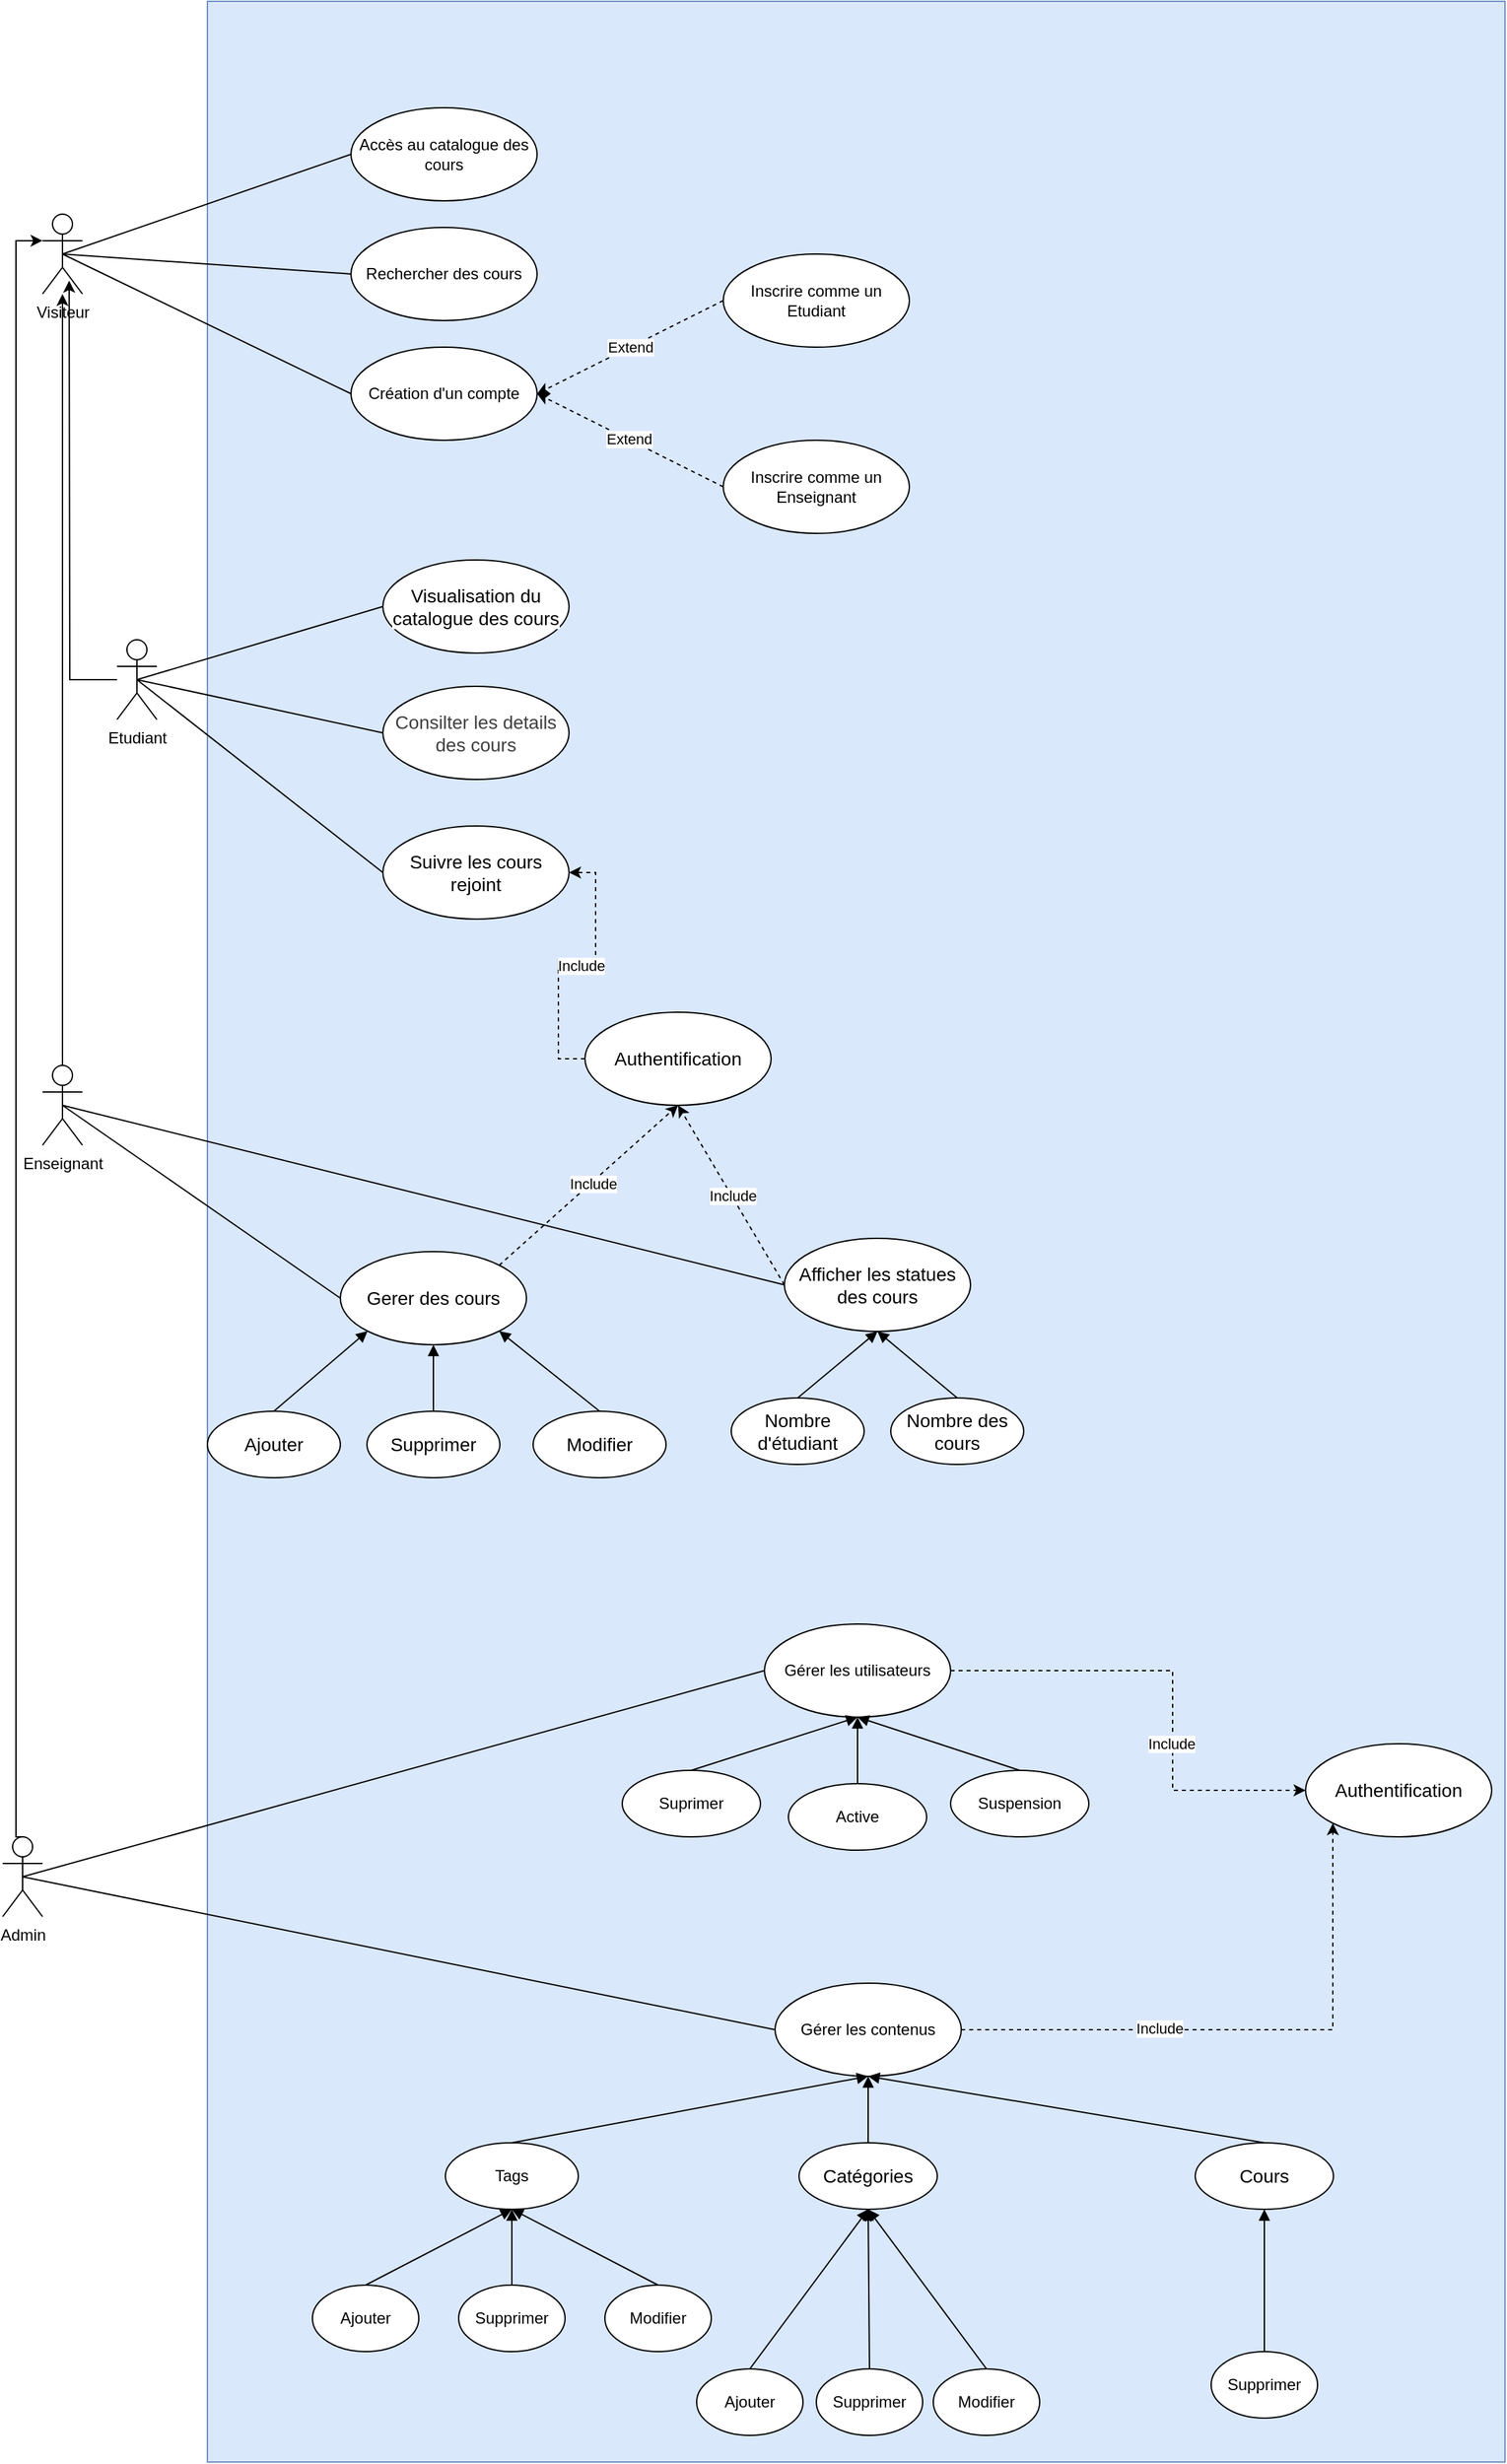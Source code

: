 <mxfile version="26.0.4">
  <diagram name="Page-1" id="1mpggR0L6P8oNlM0kOON">
    <mxGraphModel dx="4980" dy="2915" grid="1" gridSize="10" guides="1" tooltips="1" connect="1" arrows="1" fold="1" page="1" pageScale="1" pageWidth="827" pageHeight="1169" math="0" shadow="0">
      <root>
        <mxCell id="0" />
        <mxCell id="1" parent="0" />
        <mxCell id="PFju4BP5pIrMXIDn9N4t-61" value="" style="rounded=0;whiteSpace=wrap;html=1;fillColor=#dae8fc;strokeColor=#6c8ebf;" vertex="1" parent="1">
          <mxGeometry x="164" width="976" height="1850" as="geometry" />
        </mxCell>
        <mxCell id="PFju4BP5pIrMXIDn9N4t-8" style="rounded=0;orthogonalLoop=1;jettySize=auto;html=1;exitX=0.5;exitY=0.5;exitDx=0;exitDy=0;exitPerimeter=0;entryX=0;entryY=0.5;entryDx=0;entryDy=0;endArrow=none;endFill=0;" edge="1" parent="1" source="PFju4BP5pIrMXIDn9N4t-1" target="PFju4BP5pIrMXIDn9N4t-4">
          <mxGeometry relative="1" as="geometry" />
        </mxCell>
        <mxCell id="PFju4BP5pIrMXIDn9N4t-9" style="rounded=0;orthogonalLoop=1;jettySize=auto;html=1;exitX=0.5;exitY=0.5;exitDx=0;exitDy=0;exitPerimeter=0;entryX=0;entryY=0.5;entryDx=0;entryDy=0;endArrow=none;endFill=0;" edge="1" parent="1" source="PFju4BP5pIrMXIDn9N4t-1" target="PFju4BP5pIrMXIDn9N4t-6">
          <mxGeometry relative="1" as="geometry" />
        </mxCell>
        <mxCell id="PFju4BP5pIrMXIDn9N4t-10" style="rounded=0;orthogonalLoop=1;jettySize=auto;html=1;exitX=0.5;exitY=0.5;exitDx=0;exitDy=0;exitPerimeter=0;entryX=0;entryY=0.5;entryDx=0;entryDy=0;endArrow=none;endFill=0;" edge="1" parent="1" source="PFju4BP5pIrMXIDn9N4t-1" target="PFju4BP5pIrMXIDn9N4t-7">
          <mxGeometry relative="1" as="geometry" />
        </mxCell>
        <mxCell id="PFju4BP5pIrMXIDn9N4t-1" value="Visiteur" style="shape=umlActor;verticalLabelPosition=bottom;verticalAlign=top;html=1;outlineConnect=0;" vertex="1" parent="1">
          <mxGeometry x="40" y="160" width="30" height="60" as="geometry" />
        </mxCell>
        <mxCell id="PFju4BP5pIrMXIDn9N4t-26" style="rounded=0;orthogonalLoop=1;jettySize=auto;html=1;exitX=0.5;exitY=0.5;exitDx=0;exitDy=0;exitPerimeter=0;entryX=0;entryY=0.5;entryDx=0;entryDy=0;endArrow=none;endFill=0;" edge="1" parent="1" source="PFju4BP5pIrMXIDn9N4t-2" target="PFju4BP5pIrMXIDn9N4t-22">
          <mxGeometry relative="1" as="geometry" />
        </mxCell>
        <mxCell id="PFju4BP5pIrMXIDn9N4t-27" style="rounded=0;orthogonalLoop=1;jettySize=auto;html=1;exitX=0.5;exitY=0.5;exitDx=0;exitDy=0;exitPerimeter=0;entryX=0;entryY=0.5;entryDx=0;entryDy=0;endArrow=none;endFill=0;" edge="1" parent="1" source="PFju4BP5pIrMXIDn9N4t-2" target="PFju4BP5pIrMXIDn9N4t-23">
          <mxGeometry relative="1" as="geometry" />
        </mxCell>
        <mxCell id="PFju4BP5pIrMXIDn9N4t-28" style="rounded=0;orthogonalLoop=1;jettySize=auto;html=1;exitX=0.5;exitY=0.5;exitDx=0;exitDy=0;exitPerimeter=0;entryX=0;entryY=0.5;entryDx=0;entryDy=0;endArrow=none;endFill=0;" edge="1" parent="1" source="PFju4BP5pIrMXIDn9N4t-2" target="PFju4BP5pIrMXIDn9N4t-25">
          <mxGeometry relative="1" as="geometry" />
        </mxCell>
        <mxCell id="PFju4BP5pIrMXIDn9N4t-53" style="edgeStyle=orthogonalEdgeStyle;rounded=0;orthogonalLoop=1;jettySize=auto;html=1;" edge="1" parent="1" source="PFju4BP5pIrMXIDn9N4t-2">
          <mxGeometry relative="1" as="geometry">
            <mxPoint x="60" y="210" as="targetPoint" />
          </mxGeometry>
        </mxCell>
        <mxCell id="PFju4BP5pIrMXIDn9N4t-2" value="Etudiant" style="shape=umlActor;verticalLabelPosition=bottom;verticalAlign=top;html=1;outlineConnect=0;" vertex="1" parent="1">
          <mxGeometry x="96" y="480" width="30" height="60" as="geometry" />
        </mxCell>
        <mxCell id="PFju4BP5pIrMXIDn9N4t-38" style="rounded=0;orthogonalLoop=1;jettySize=auto;html=1;exitX=0.5;exitY=0.5;exitDx=0;exitDy=0;exitPerimeter=0;entryX=0;entryY=0.5;entryDx=0;entryDy=0;endArrow=none;endFill=0;" edge="1" parent="1" source="PFju4BP5pIrMXIDn9N4t-3" target="PFju4BP5pIrMXIDn9N4t-31">
          <mxGeometry relative="1" as="geometry" />
        </mxCell>
        <mxCell id="PFju4BP5pIrMXIDn9N4t-51" style="rounded=0;orthogonalLoop=1;jettySize=auto;html=1;exitX=0.5;exitY=0.5;exitDx=0;exitDy=0;exitPerimeter=0;entryX=0;entryY=0.5;entryDx=0;entryDy=0;endArrow=none;endFill=0;" edge="1" parent="1" source="PFju4BP5pIrMXIDn9N4t-3" target="PFju4BP5pIrMXIDn9N4t-40">
          <mxGeometry relative="1" as="geometry" />
        </mxCell>
        <mxCell id="PFju4BP5pIrMXIDn9N4t-52" style="edgeStyle=orthogonalEdgeStyle;rounded=0;orthogonalLoop=1;jettySize=auto;html=1;exitX=0.5;exitY=0;exitDx=0;exitDy=0;exitPerimeter=0;" edge="1" parent="1" source="PFju4BP5pIrMXIDn9N4t-3" target="PFju4BP5pIrMXIDn9N4t-1">
          <mxGeometry relative="1" as="geometry" />
        </mxCell>
        <mxCell id="PFju4BP5pIrMXIDn9N4t-3" value="Enseignant" style="shape=umlActor;verticalLabelPosition=bottom;verticalAlign=top;html=1;outlineConnect=0;" vertex="1" parent="1">
          <mxGeometry x="40" y="800" width="30" height="60" as="geometry" />
        </mxCell>
        <mxCell id="PFju4BP5pIrMXIDn9N4t-4" value="Accès au catalogue des cours" style="ellipse;whiteSpace=wrap;html=1;" vertex="1" parent="1">
          <mxGeometry x="272" y="80" width="140" height="70" as="geometry" />
        </mxCell>
        <mxCell id="PFju4BP5pIrMXIDn9N4t-6" value="Rechercher des cours" style="ellipse;whiteSpace=wrap;html=1;" vertex="1" parent="1">
          <mxGeometry x="272" y="170" width="140" height="70" as="geometry" />
        </mxCell>
        <mxCell id="PFju4BP5pIrMXIDn9N4t-7" value="Création d&#39;un compte" style="ellipse;whiteSpace=wrap;html=1;" vertex="1" parent="1">
          <mxGeometry x="272" y="260" width="140" height="70" as="geometry" />
        </mxCell>
        <mxCell id="PFju4BP5pIrMXIDn9N4t-17" style="rounded=0;orthogonalLoop=1;jettySize=auto;html=1;exitX=0;exitY=0.5;exitDx=0;exitDy=0;entryX=1;entryY=0.5;entryDx=0;entryDy=0;dashed=1;" edge="1" parent="1" source="PFju4BP5pIrMXIDn9N4t-11" target="PFju4BP5pIrMXIDn9N4t-7">
          <mxGeometry relative="1" as="geometry" />
        </mxCell>
        <mxCell id="PFju4BP5pIrMXIDn9N4t-19" value="Extend" style="edgeLabel;html=1;align=center;verticalAlign=middle;resizable=0;points=[];" vertex="1" connectable="0" parent="PFju4BP5pIrMXIDn9N4t-17">
          <mxGeometry x="0.003" relative="1" as="geometry">
            <mxPoint as="offset" />
          </mxGeometry>
        </mxCell>
        <mxCell id="PFju4BP5pIrMXIDn9N4t-11" value="Inscrire comme un Etudiant" style="ellipse;whiteSpace=wrap;html=1;" vertex="1" parent="1">
          <mxGeometry x="552" y="190" width="140" height="70" as="geometry" />
        </mxCell>
        <mxCell id="PFju4BP5pIrMXIDn9N4t-18" style="rounded=0;orthogonalLoop=1;jettySize=auto;html=1;exitX=0;exitY=0.5;exitDx=0;exitDy=0;entryX=1;entryY=0.5;entryDx=0;entryDy=0;dashed=1;" edge="1" parent="1" source="PFju4BP5pIrMXIDn9N4t-12" target="PFju4BP5pIrMXIDn9N4t-7">
          <mxGeometry relative="1" as="geometry" />
        </mxCell>
        <mxCell id="PFju4BP5pIrMXIDn9N4t-20" value="Extend" style="edgeLabel;html=1;align=center;verticalAlign=middle;resizable=0;points=[];" vertex="1" connectable="0" parent="PFju4BP5pIrMXIDn9N4t-18">
          <mxGeometry x="0.021" relative="1" as="geometry">
            <mxPoint as="offset" />
          </mxGeometry>
        </mxCell>
        <mxCell id="PFju4BP5pIrMXIDn9N4t-12" value="Inscrire comme un Enseignant" style="ellipse;whiteSpace=wrap;html=1;" vertex="1" parent="1">
          <mxGeometry x="552" y="330" width="140" height="70" as="geometry" />
        </mxCell>
        <mxCell id="PFju4BP5pIrMXIDn9N4t-22" value="&lt;span style=&quot;background-color: rgb(255, 255, 255); color: var(--text-color,#000000); font-family: &amp;quot;Nunito Sans&amp;quot;, sans-serif; font-size: 14px; text-align: start;&quot;&gt;Visualisation du catalogue des cours&lt;/span&gt;&lt;span style=&quot;color: rgba(0, 0, 0, 0); font-family: monospace; font-size: 0px; text-align: start; text-wrap-mode: nowrap;&quot;&gt;3CmxGraphModel%3E%3Croot%3E%3CmxCell%20id%3D%220%22%2F%3E%3CmxCell%20id%3D%221%22%20parent%3D%220%22%2F%3E%3CmxCell%20id%3D%222%22%20value%3D%22Acc%C3%A8s%20au%20catalogue%20des%20cours%22%20style%3D%22ellipse%3BwhiteSpace%3Dwrap%3Bhtml%3D1%3B%22%20vertex%3D%221%22%20parent%3D%221%22%3E%3CmxGeometry%20x%3D%22240%22%20y%3D%2280%22%20width%3D%22140%22%20height%3D%2270%22%20as%3D%22geometry%22%2F%3E%3C%2FmxCell%3E%3C%2Froot%3E%3C%2FmxGraphModel%3E&lt;/span&gt;" style="ellipse;whiteSpace=wrap;html=1;" vertex="1" parent="1">
          <mxGeometry x="296" y="420" width="140" height="70" as="geometry" />
        </mxCell>
        <mxCell id="PFju4BP5pIrMXIDn9N4t-23" value="&lt;div style=&quot;&quot;&gt;&lt;font color=&quot;#3f3f3f&quot; face=&quot;Nunito Sans, sans-serif&quot;&gt;&lt;span style=&quot;font-size: 14px; background-color: rgb(255, 255, 255);&quot;&gt;Consilter les details des cours&lt;/span&gt;&lt;/font&gt;&lt;/div&gt;" style="ellipse;whiteSpace=wrap;html=1;align=center;" vertex="1" parent="1">
          <mxGeometry x="296" y="515" width="140" height="70" as="geometry" />
        </mxCell>
        <mxCell id="PFju4BP5pIrMXIDn9N4t-29" style="edgeStyle=orthogonalEdgeStyle;rounded=0;orthogonalLoop=1;jettySize=auto;html=1;exitX=0;exitY=0.5;exitDx=0;exitDy=0;entryX=1;entryY=0.5;entryDx=0;entryDy=0;dashed=1;" edge="1" parent="1" source="PFju4BP5pIrMXIDn9N4t-24" target="PFju4BP5pIrMXIDn9N4t-25">
          <mxGeometry relative="1" as="geometry" />
        </mxCell>
        <mxCell id="PFju4BP5pIrMXIDn9N4t-30" value="Include" style="edgeLabel;html=1;align=center;verticalAlign=middle;resizable=0;points=[];" vertex="1" connectable="0" parent="PFju4BP5pIrMXIDn9N4t-29">
          <mxGeometry x="0.031" relative="1" as="geometry">
            <mxPoint as="offset" />
          </mxGeometry>
        </mxCell>
        <mxCell id="PFju4BP5pIrMXIDn9N4t-24" value="&lt;div style=&quot;&quot;&gt;&lt;span style=&quot;font-family: &amp;quot;Nunito Sans&amp;quot;, sans-serif; font-size: 14px; text-align: left; background-color: rgb(255, 255, 255);&quot;&gt;Authentification&lt;/span&gt;&lt;/div&gt;" style="ellipse;whiteSpace=wrap;html=1;align=center;" vertex="1" parent="1">
          <mxGeometry x="448" y="760" width="140" height="70" as="geometry" />
        </mxCell>
        <mxCell id="PFju4BP5pIrMXIDn9N4t-25" value="&lt;div style=&quot;&quot;&gt;&lt;span style=&quot;font-family: &amp;quot;Nunito Sans&amp;quot;, sans-serif; font-size: 14px; text-align: left; background-color: rgb(255, 255, 255);&quot;&gt;Suivre les cours rejoint&lt;/span&gt;&lt;/div&gt;" style="ellipse;whiteSpace=wrap;html=1;align=center;" vertex="1" parent="1">
          <mxGeometry x="296" y="620" width="140" height="70" as="geometry" />
        </mxCell>
        <mxCell id="PFju4BP5pIrMXIDn9N4t-47" value="" style="group" vertex="1" connectable="0" parent="1">
          <mxGeometry x="164" y="940" width="345" height="170" as="geometry" />
        </mxCell>
        <mxCell id="PFju4BP5pIrMXIDn9N4t-31" value="&lt;div style=&quot;&quot;&gt;&lt;span style=&quot;font-family: &amp;quot;Nunito Sans&amp;quot;, sans-serif; font-size: 14px; text-align: left; background-color: rgb(255, 255, 255);&quot;&gt;Gerer des cours&lt;/span&gt;&lt;/div&gt;" style="ellipse;whiteSpace=wrap;html=1;align=center;" vertex="1" parent="PFju4BP5pIrMXIDn9N4t-47">
          <mxGeometry x="100" width="140" height="70" as="geometry" />
        </mxCell>
        <mxCell id="PFju4BP5pIrMXIDn9N4t-32" value="&lt;div style=&quot;&quot;&gt;&lt;span style=&quot;font-family: &amp;quot;Nunito Sans&amp;quot;, sans-serif; font-size: 14px; text-align: left; background-color: rgb(255, 255, 255);&quot;&gt;Ajouter&lt;/span&gt;&lt;/div&gt;" style="ellipse;whiteSpace=wrap;html=1;align=center;" vertex="1" parent="PFju4BP5pIrMXIDn9N4t-47">
          <mxGeometry y="120" width="100" height="50" as="geometry" />
        </mxCell>
        <mxCell id="PFju4BP5pIrMXIDn9N4t-33" value="&lt;div style=&quot;&quot;&gt;&lt;span style=&quot;font-family: &amp;quot;Nunito Sans&amp;quot;, sans-serif; font-size: 14px; text-align: left; background-color: rgb(255, 255, 255);&quot;&gt;Supprimer&lt;/span&gt;&lt;/div&gt;" style="ellipse;whiteSpace=wrap;html=1;align=center;" vertex="1" parent="PFju4BP5pIrMXIDn9N4t-47">
          <mxGeometry x="120" y="120" width="100" height="50" as="geometry" />
        </mxCell>
        <mxCell id="PFju4BP5pIrMXIDn9N4t-34" value="&lt;div style=&quot;&quot;&gt;&lt;span style=&quot;font-family: &amp;quot;Nunito Sans&amp;quot;, sans-serif; font-size: 14px; text-align: left; background-color: rgb(255, 255, 255);&quot;&gt;Modifier&lt;/span&gt;&lt;/div&gt;" style="ellipse;whiteSpace=wrap;html=1;align=center;" vertex="1" parent="PFju4BP5pIrMXIDn9N4t-47">
          <mxGeometry x="245" y="120" width="100" height="50" as="geometry" />
        </mxCell>
        <mxCell id="PFju4BP5pIrMXIDn9N4t-35" style="rounded=0;orthogonalLoop=1;jettySize=auto;html=1;exitX=0.5;exitY=0;exitDx=0;exitDy=0;entryX=0;entryY=1;entryDx=0;entryDy=0;endArrow=block;endFill=1;" edge="1" parent="PFju4BP5pIrMXIDn9N4t-47" source="PFju4BP5pIrMXIDn9N4t-32" target="PFju4BP5pIrMXIDn9N4t-31">
          <mxGeometry relative="1" as="geometry" />
        </mxCell>
        <mxCell id="PFju4BP5pIrMXIDn9N4t-36" style="rounded=0;orthogonalLoop=1;jettySize=auto;html=1;exitX=0.5;exitY=0;exitDx=0;exitDy=0;entryX=0.5;entryY=1;entryDx=0;entryDy=0;endArrow=block;endFill=1;" edge="1" parent="PFju4BP5pIrMXIDn9N4t-47" source="PFju4BP5pIrMXIDn9N4t-33" target="PFju4BP5pIrMXIDn9N4t-31">
          <mxGeometry relative="1" as="geometry" />
        </mxCell>
        <mxCell id="PFju4BP5pIrMXIDn9N4t-37" style="rounded=0;orthogonalLoop=1;jettySize=auto;html=1;exitX=0.5;exitY=0;exitDx=0;exitDy=0;entryX=1;entryY=1;entryDx=0;entryDy=0;endArrow=block;endFill=1;" edge="1" parent="PFju4BP5pIrMXIDn9N4t-47" source="PFju4BP5pIrMXIDn9N4t-34" target="PFju4BP5pIrMXIDn9N4t-31">
          <mxGeometry relative="1" as="geometry" />
        </mxCell>
        <mxCell id="PFju4BP5pIrMXIDn9N4t-50" value="" style="group" vertex="1" connectable="0" parent="1">
          <mxGeometry x="558" y="930" width="220" height="170" as="geometry" />
        </mxCell>
        <mxCell id="PFju4BP5pIrMXIDn9N4t-55" style="rounded=0;orthogonalLoop=1;jettySize=auto;html=1;exitX=0;exitY=0.5;exitDx=0;exitDy=0;dashed=1;" edge="1" parent="PFju4BP5pIrMXIDn9N4t-50" source="PFju4BP5pIrMXIDn9N4t-40">
          <mxGeometry relative="1" as="geometry">
            <mxPoint x="-40" y="-100" as="targetPoint" />
          </mxGeometry>
        </mxCell>
        <mxCell id="PFju4BP5pIrMXIDn9N4t-56" value="Include" style="edgeLabel;html=1;align=center;verticalAlign=middle;resizable=0;points=[];" vertex="1" connectable="0" parent="PFju4BP5pIrMXIDn9N4t-55">
          <mxGeometry x="-0.007" y="-1" relative="1" as="geometry">
            <mxPoint as="offset" />
          </mxGeometry>
        </mxCell>
        <mxCell id="PFju4BP5pIrMXIDn9N4t-40" value="&lt;div style=&quot;&quot;&gt;&lt;span style=&quot;font-family: &amp;quot;Nunito Sans&amp;quot;, sans-serif; font-size: 14px; text-align: left; background-color: rgb(255, 255, 255);&quot;&gt;Afficher les statues des cours&lt;/span&gt;&lt;/div&gt;" style="ellipse;whiteSpace=wrap;html=1;align=center;" vertex="1" parent="PFju4BP5pIrMXIDn9N4t-50">
          <mxGeometry x="40" width="140" height="70" as="geometry" />
        </mxCell>
        <mxCell id="PFju4BP5pIrMXIDn9N4t-42" value="&lt;div style=&quot;&quot;&gt;&lt;span style=&quot;font-family: &amp;quot;Nunito Sans&amp;quot;, sans-serif; font-size: 14px; text-align: left; background-color: rgb(255, 255, 255);&quot;&gt;Nombre d&#39;étudiant&lt;/span&gt;&lt;/div&gt;" style="ellipse;whiteSpace=wrap;html=1;align=center;" vertex="1" parent="PFju4BP5pIrMXIDn9N4t-50">
          <mxGeometry y="120" width="100" height="50" as="geometry" />
        </mxCell>
        <mxCell id="PFju4BP5pIrMXIDn9N4t-44" value="&lt;div style=&quot;&quot;&gt;&lt;span style=&quot;font-family: &amp;quot;Nunito Sans&amp;quot;, sans-serif; font-size: 14px; text-align: left; background-color: rgb(255, 255, 255);&quot;&gt;Nombre des cours&lt;/span&gt;&lt;/div&gt;" style="ellipse;whiteSpace=wrap;html=1;align=center;" vertex="1" parent="PFju4BP5pIrMXIDn9N4t-50">
          <mxGeometry x="120" y="120" width="100" height="50" as="geometry" />
        </mxCell>
        <mxCell id="PFju4BP5pIrMXIDn9N4t-41" style="rounded=0;orthogonalLoop=1;jettySize=auto;html=1;exitX=0.5;exitY=0;exitDx=0;exitDy=0;entryX=0.5;entryY=1;entryDx=0;entryDy=0;endArrow=block;endFill=1;" edge="1" parent="PFju4BP5pIrMXIDn9N4t-50" source="PFju4BP5pIrMXIDn9N4t-42" target="PFju4BP5pIrMXIDn9N4t-40">
          <mxGeometry relative="1" as="geometry" />
        </mxCell>
        <mxCell id="PFju4BP5pIrMXIDn9N4t-43" style="rounded=0;orthogonalLoop=1;jettySize=auto;html=1;exitX=0.5;exitY=0;exitDx=0;exitDy=0;entryX=0.5;entryY=1;entryDx=0;entryDy=0;endArrow=block;endFill=1;" edge="1" parent="PFju4BP5pIrMXIDn9N4t-50" source="PFju4BP5pIrMXIDn9N4t-44" target="PFju4BP5pIrMXIDn9N4t-40">
          <mxGeometry relative="1" as="geometry" />
        </mxCell>
        <mxCell id="PFju4BP5pIrMXIDn9N4t-54" style="rounded=0;orthogonalLoop=1;jettySize=auto;html=1;exitX=1;exitY=0;exitDx=0;exitDy=0;entryX=0.5;entryY=1;entryDx=0;entryDy=0;dashed=1;" edge="1" parent="1" source="PFju4BP5pIrMXIDn9N4t-31" target="PFju4BP5pIrMXIDn9N4t-24">
          <mxGeometry relative="1" as="geometry" />
        </mxCell>
        <mxCell id="PFju4BP5pIrMXIDn9N4t-57" value="Include" style="edgeLabel;html=1;align=center;verticalAlign=middle;resizable=0;points=[];" vertex="1" connectable="0" parent="PFju4BP5pIrMXIDn9N4t-54">
          <mxGeometry x="0.031" y="-1" relative="1" as="geometry">
            <mxPoint as="offset" />
          </mxGeometry>
        </mxCell>
        <mxCell id="PFju4BP5pIrMXIDn9N4t-95" style="rounded=0;orthogonalLoop=1;jettySize=auto;html=1;exitX=0.5;exitY=0.5;exitDx=0;exitDy=0;exitPerimeter=0;entryX=0;entryY=0.5;entryDx=0;entryDy=0;endArrow=none;endFill=0;" edge="1" parent="1" source="PFju4BP5pIrMXIDn9N4t-63" target="PFju4BP5pIrMXIDn9N4t-73">
          <mxGeometry relative="1" as="geometry" />
        </mxCell>
        <mxCell id="PFju4BP5pIrMXIDn9N4t-96" style="rounded=0;orthogonalLoop=1;jettySize=auto;html=1;exitX=0.5;exitY=0.5;exitDx=0;exitDy=0;exitPerimeter=0;entryX=0;entryY=0.5;entryDx=0;entryDy=0;endArrow=none;endFill=0;" edge="1" parent="1" source="PFju4BP5pIrMXIDn9N4t-63" target="PFju4BP5pIrMXIDn9N4t-64">
          <mxGeometry relative="1" as="geometry" />
        </mxCell>
        <mxCell id="PFju4BP5pIrMXIDn9N4t-63" value="Admin" style="shape=umlActor;verticalLabelPosition=bottom;verticalAlign=top;html=1;outlineConnect=0;" vertex="1" parent="1">
          <mxGeometry x="10" y="1380" width="30" height="60" as="geometry" />
        </mxCell>
        <mxCell id="PFju4BP5pIrMXIDn9N4t-71" value="" style="group" vertex="1" connectable="0" parent="1">
          <mxGeometry x="499" y="1220" width="328" height="160" as="geometry" />
        </mxCell>
        <mxCell id="PFju4BP5pIrMXIDn9N4t-64" value="Gérer les utilisateurs" style="ellipse;whiteSpace=wrap;html=1;" vertex="1" parent="PFju4BP5pIrMXIDn9N4t-71">
          <mxGeometry x="84" width="140" height="70" as="geometry" />
        </mxCell>
        <mxCell id="PFju4BP5pIrMXIDn9N4t-68" style="rounded=0;orthogonalLoop=1;jettySize=auto;html=1;exitX=0.5;exitY=0;exitDx=0;exitDy=0;entryX=0.5;entryY=1;entryDx=0;entryDy=0;endArrow=block;endFill=1;" edge="1" parent="PFju4BP5pIrMXIDn9N4t-71" source="PFju4BP5pIrMXIDn9N4t-65" target="PFju4BP5pIrMXIDn9N4t-64">
          <mxGeometry relative="1" as="geometry" />
        </mxCell>
        <mxCell id="PFju4BP5pIrMXIDn9N4t-65" value="Suprimer" style="ellipse;whiteSpace=wrap;html=1;" vertex="1" parent="PFju4BP5pIrMXIDn9N4t-71">
          <mxGeometry x="-23" y="110" width="104" height="50" as="geometry" />
        </mxCell>
        <mxCell id="PFju4BP5pIrMXIDn9N4t-69" style="rounded=0;orthogonalLoop=1;jettySize=auto;html=1;exitX=0.5;exitY=0;exitDx=0;exitDy=0;endArrow=block;endFill=1;" edge="1" parent="PFju4BP5pIrMXIDn9N4t-71" source="PFju4BP5pIrMXIDn9N4t-66">
          <mxGeometry relative="1" as="geometry">
            <mxPoint x="154" y="70" as="targetPoint" />
          </mxGeometry>
        </mxCell>
        <mxCell id="PFju4BP5pIrMXIDn9N4t-66" value="Active" style="ellipse;whiteSpace=wrap;html=1;" vertex="1" parent="PFju4BP5pIrMXIDn9N4t-71">
          <mxGeometry x="102" y="120" width="104" height="50" as="geometry" />
        </mxCell>
        <mxCell id="PFju4BP5pIrMXIDn9N4t-70" style="rounded=0;orthogonalLoop=1;jettySize=auto;html=1;exitX=0.5;exitY=0;exitDx=0;exitDy=0;entryX=0.5;entryY=1;entryDx=0;entryDy=0;endArrow=block;endFill=1;" edge="1" parent="PFju4BP5pIrMXIDn9N4t-71" source="PFju4BP5pIrMXIDn9N4t-67" target="PFju4BP5pIrMXIDn9N4t-64">
          <mxGeometry relative="1" as="geometry" />
        </mxCell>
        <mxCell id="PFju4BP5pIrMXIDn9N4t-67" value="&lt;span style=&quot;font-family: &amp;quot;Nunito Sans&amp;quot;, sans-serif; text-align: left; background-color: rgb(255, 255, 255);&quot;&gt;&lt;font&gt;Suspension&lt;/font&gt;&lt;/span&gt;" style="ellipse;whiteSpace=wrap;html=1;" vertex="1" parent="PFju4BP5pIrMXIDn9N4t-71">
          <mxGeometry x="224" y="110" width="104" height="50" as="geometry" />
        </mxCell>
        <mxCell id="PFju4BP5pIrMXIDn9N4t-94" value="" style="group" vertex="1" connectable="0" parent="1">
          <mxGeometry x="243" y="1490" width="768" height="340" as="geometry" />
        </mxCell>
        <mxCell id="PFju4BP5pIrMXIDn9N4t-72" value="" style="group" vertex="1" connectable="0" parent="PFju4BP5pIrMXIDn9N4t-94">
          <mxGeometry x="264" width="328" height="170" as="geometry" />
        </mxCell>
        <mxCell id="PFju4BP5pIrMXIDn9N4t-73" value="Gérer les contenus" style="ellipse;whiteSpace=wrap;html=1;" vertex="1" parent="PFju4BP5pIrMXIDn9N4t-72">
          <mxGeometry x="84" width="140" height="70" as="geometry" />
        </mxCell>
        <mxCell id="PFju4BP5pIrMXIDn9N4t-76" style="rounded=0;orthogonalLoop=1;jettySize=auto;html=1;exitX=0.5;exitY=0;exitDx=0;exitDy=0;endArrow=block;endFill=1;" edge="1" parent="PFju4BP5pIrMXIDn9N4t-72" source="PFju4BP5pIrMXIDn9N4t-77">
          <mxGeometry relative="1" as="geometry">
            <mxPoint x="154" y="70" as="targetPoint" />
          </mxGeometry>
        </mxCell>
        <mxCell id="PFju4BP5pIrMXIDn9N4t-77" value="&lt;span style=&quot;font-family: &amp;quot;Nunito Sans&amp;quot;, sans-serif; font-size: 14px; text-align: left; background-color: rgb(255, 255, 255);&quot;&gt;Catégories&lt;/span&gt;" style="ellipse;whiteSpace=wrap;html=1;" vertex="1" parent="PFju4BP5pIrMXIDn9N4t-72">
          <mxGeometry x="102" y="120" width="104" height="50" as="geometry" />
        </mxCell>
        <mxCell id="PFju4BP5pIrMXIDn9N4t-85" style="rounded=0;orthogonalLoop=1;jettySize=auto;html=1;exitX=0.5;exitY=0;exitDx=0;exitDy=0;entryX=0.5;entryY=1;entryDx=0;entryDy=0;endArrow=block;endFill=1;" edge="1" parent="PFju4BP5pIrMXIDn9N4t-94" source="PFju4BP5pIrMXIDn9N4t-80" target="PFju4BP5pIrMXIDn9N4t-75">
          <mxGeometry relative="1" as="geometry" />
        </mxCell>
        <mxCell id="PFju4BP5pIrMXIDn9N4t-80" value="Ajouter" style="ellipse;whiteSpace=wrap;html=1;" vertex="1" parent="PFju4BP5pIrMXIDn9N4t-94">
          <mxGeometry y="227" width="80" height="50" as="geometry" />
        </mxCell>
        <mxCell id="PFju4BP5pIrMXIDn9N4t-84" style="rounded=0;orthogonalLoop=1;jettySize=auto;html=1;exitX=0.5;exitY=0;exitDx=0;exitDy=0;entryX=0.5;entryY=1;entryDx=0;entryDy=0;endArrow=block;endFill=1;" edge="1" parent="PFju4BP5pIrMXIDn9N4t-94" source="PFju4BP5pIrMXIDn9N4t-81" target="PFju4BP5pIrMXIDn9N4t-75">
          <mxGeometry relative="1" as="geometry" />
        </mxCell>
        <mxCell id="PFju4BP5pIrMXIDn9N4t-81" value="Supprimer" style="ellipse;whiteSpace=wrap;html=1;" vertex="1" parent="PFju4BP5pIrMXIDn9N4t-94">
          <mxGeometry x="110" y="227" width="80" height="50" as="geometry" />
        </mxCell>
        <mxCell id="PFju4BP5pIrMXIDn9N4t-83" style="rounded=0;orthogonalLoop=1;jettySize=auto;html=1;exitX=0.5;exitY=0;exitDx=0;exitDy=0;entryX=0.5;entryY=1;entryDx=0;entryDy=0;endArrow=block;endFill=1;" edge="1" parent="PFju4BP5pIrMXIDn9N4t-94" source="PFju4BP5pIrMXIDn9N4t-82" target="PFju4BP5pIrMXIDn9N4t-75">
          <mxGeometry relative="1" as="geometry" />
        </mxCell>
        <mxCell id="PFju4BP5pIrMXIDn9N4t-82" value="Modifier" style="ellipse;whiteSpace=wrap;html=1;" vertex="1" parent="PFju4BP5pIrMXIDn9N4t-94">
          <mxGeometry x="220" y="227" width="80" height="50" as="geometry" />
        </mxCell>
        <mxCell id="PFju4BP5pIrMXIDn9N4t-75" value="Tags" style="ellipse;whiteSpace=wrap;html=1;" vertex="1" parent="PFju4BP5pIrMXIDn9N4t-94">
          <mxGeometry x="100" y="120" width="100" height="50" as="geometry" />
        </mxCell>
        <mxCell id="PFju4BP5pIrMXIDn9N4t-74" style="rounded=0;orthogonalLoop=1;jettySize=auto;html=1;exitX=0.5;exitY=0;exitDx=0;exitDy=0;entryX=0.5;entryY=1;entryDx=0;entryDy=0;endArrow=block;endFill=1;" edge="1" parent="PFju4BP5pIrMXIDn9N4t-94" source="PFju4BP5pIrMXIDn9N4t-75" target="PFju4BP5pIrMXIDn9N4t-73">
          <mxGeometry relative="1" as="geometry" />
        </mxCell>
        <mxCell id="PFju4BP5pIrMXIDn9N4t-86" style="rounded=0;orthogonalLoop=1;jettySize=auto;html=1;exitX=0.5;exitY=0;exitDx=0;exitDy=0;entryX=0.5;entryY=1;entryDx=0;entryDy=0;endArrow=block;endFill=1;" edge="1" parent="PFju4BP5pIrMXIDn9N4t-94" source="PFju4BP5pIrMXIDn9N4t-87" target="PFju4BP5pIrMXIDn9N4t-77">
          <mxGeometry relative="1" as="geometry">
            <mxPoint x="404" y="277" as="targetPoint" />
          </mxGeometry>
        </mxCell>
        <mxCell id="PFju4BP5pIrMXIDn9N4t-87" value="Ajouter" style="ellipse;whiteSpace=wrap;html=1;" vertex="1" parent="PFju4BP5pIrMXIDn9N4t-94">
          <mxGeometry x="289" y="290" width="80" height="50" as="geometry" />
        </mxCell>
        <mxCell id="PFju4BP5pIrMXIDn9N4t-88" style="rounded=0;orthogonalLoop=1;jettySize=auto;html=1;exitX=0.5;exitY=0;exitDx=0;exitDy=0;entryX=0.5;entryY=1;entryDx=0;entryDy=0;endArrow=block;endFill=1;" edge="1" parent="PFju4BP5pIrMXIDn9N4t-94" source="PFju4BP5pIrMXIDn9N4t-89" target="PFju4BP5pIrMXIDn9N4t-77">
          <mxGeometry relative="1" as="geometry">
            <mxPoint x="404" y="277" as="targetPoint" />
          </mxGeometry>
        </mxCell>
        <mxCell id="PFju4BP5pIrMXIDn9N4t-89" value="Supprimer" style="ellipse;whiteSpace=wrap;html=1;" vertex="1" parent="PFju4BP5pIrMXIDn9N4t-94">
          <mxGeometry x="379" y="290" width="80" height="50" as="geometry" />
        </mxCell>
        <mxCell id="PFju4BP5pIrMXIDn9N4t-90" style="rounded=0;orthogonalLoop=1;jettySize=auto;html=1;exitX=0.5;exitY=0;exitDx=0;exitDy=0;entryX=0.5;entryY=1;entryDx=0;entryDy=0;endArrow=block;endFill=1;" edge="1" parent="PFju4BP5pIrMXIDn9N4t-94" source="PFju4BP5pIrMXIDn9N4t-91" target="PFju4BP5pIrMXIDn9N4t-77">
          <mxGeometry relative="1" as="geometry">
            <mxPoint x="404" y="277" as="targetPoint" />
          </mxGeometry>
        </mxCell>
        <mxCell id="PFju4BP5pIrMXIDn9N4t-91" value="Modifier" style="ellipse;whiteSpace=wrap;html=1;" vertex="1" parent="PFju4BP5pIrMXIDn9N4t-94">
          <mxGeometry x="467" y="290" width="80" height="50" as="geometry" />
        </mxCell>
        <mxCell id="PFju4BP5pIrMXIDn9N4t-79" value="&lt;span style=&quot;font-family: &amp;quot;Nunito Sans&amp;quot;, sans-serif; font-size: 14px; text-align: left; background-color: rgb(255, 255, 255);&quot;&gt;Cours&lt;/span&gt;" style="ellipse;whiteSpace=wrap;html=1;" vertex="1" parent="PFju4BP5pIrMXIDn9N4t-94">
          <mxGeometry x="664" y="120" width="104" height="50" as="geometry" />
        </mxCell>
        <mxCell id="PFju4BP5pIrMXIDn9N4t-78" style="rounded=0;orthogonalLoop=1;jettySize=auto;html=1;exitX=0.5;exitY=0;exitDx=0;exitDy=0;entryX=0.5;entryY=1;entryDx=0;entryDy=0;endArrow=block;endFill=1;" edge="1" parent="PFju4BP5pIrMXIDn9N4t-94" source="PFju4BP5pIrMXIDn9N4t-79" target="PFju4BP5pIrMXIDn9N4t-73">
          <mxGeometry relative="1" as="geometry" />
        </mxCell>
        <mxCell id="PFju4BP5pIrMXIDn9N4t-93" style="edgeStyle=orthogonalEdgeStyle;rounded=0;orthogonalLoop=1;jettySize=auto;html=1;exitX=0.5;exitY=0;exitDx=0;exitDy=0;entryX=0.5;entryY=1;entryDx=0;entryDy=0;endArrow=block;endFill=1;" edge="1" parent="PFju4BP5pIrMXIDn9N4t-94" source="PFju4BP5pIrMXIDn9N4t-92" target="PFju4BP5pIrMXIDn9N4t-79">
          <mxGeometry relative="1" as="geometry" />
        </mxCell>
        <mxCell id="PFju4BP5pIrMXIDn9N4t-92" value="Supprimer" style="ellipse;whiteSpace=wrap;html=1;" vertex="1" parent="PFju4BP5pIrMXIDn9N4t-94">
          <mxGeometry x="676" y="277" width="80" height="50" as="geometry" />
        </mxCell>
        <mxCell id="PFju4BP5pIrMXIDn9N4t-97" style="edgeStyle=orthogonalEdgeStyle;rounded=0;orthogonalLoop=1;jettySize=auto;html=1;exitX=0.5;exitY=0;exitDx=0;exitDy=0;exitPerimeter=0;entryX=0;entryY=0.333;entryDx=0;entryDy=0;entryPerimeter=0;" edge="1" parent="1" source="PFju4BP5pIrMXIDn9N4t-63" target="PFju4BP5pIrMXIDn9N4t-1">
          <mxGeometry relative="1" as="geometry">
            <Array as="points">
              <mxPoint x="20" y="1380" />
              <mxPoint x="20" y="180" />
            </Array>
          </mxGeometry>
        </mxCell>
        <mxCell id="PFju4BP5pIrMXIDn9N4t-98" value="&lt;font style=&quot;font-size: 14px;&quot;&gt;Authentification&lt;/font&gt;" style="ellipse;whiteSpace=wrap;html=1;" vertex="1" parent="1">
          <mxGeometry x="990" y="1310" width="140" height="70" as="geometry" />
        </mxCell>
        <mxCell id="PFju4BP5pIrMXIDn9N4t-99" style="edgeStyle=orthogonalEdgeStyle;rounded=0;orthogonalLoop=1;jettySize=auto;html=1;exitX=1;exitY=0.5;exitDx=0;exitDy=0;entryX=0;entryY=1;entryDx=0;entryDy=0;dashed=1;" edge="1" parent="1" source="PFju4BP5pIrMXIDn9N4t-73" target="PFju4BP5pIrMXIDn9N4t-98">
          <mxGeometry relative="1" as="geometry">
            <Array as="points">
              <mxPoint x="1011" y="1525" />
            </Array>
          </mxGeometry>
        </mxCell>
        <mxCell id="PFju4BP5pIrMXIDn9N4t-102" value="Include" style="edgeLabel;html=1;align=center;verticalAlign=middle;resizable=0;points=[];" vertex="1" connectable="0" parent="PFju4BP5pIrMXIDn9N4t-99">
          <mxGeometry x="-0.309" y="4" relative="1" as="geometry">
            <mxPoint x="-1" y="3" as="offset" />
          </mxGeometry>
        </mxCell>
        <mxCell id="PFju4BP5pIrMXIDn9N4t-100" style="edgeStyle=orthogonalEdgeStyle;rounded=0;orthogonalLoop=1;jettySize=auto;html=1;exitX=1;exitY=0.5;exitDx=0;exitDy=0;entryX=0;entryY=0.5;entryDx=0;entryDy=0;dashed=1;" edge="1" parent="1" source="PFju4BP5pIrMXIDn9N4t-64" target="PFju4BP5pIrMXIDn9N4t-98">
          <mxGeometry relative="1" as="geometry">
            <Array as="points">
              <mxPoint x="890" y="1255" />
              <mxPoint x="890" y="1345" />
            </Array>
          </mxGeometry>
        </mxCell>
        <mxCell id="PFju4BP5pIrMXIDn9N4t-101" value="Include" style="edgeLabel;html=1;align=center;verticalAlign=middle;resizable=0;points=[];" vertex="1" connectable="0" parent="PFju4BP5pIrMXIDn9N4t-100">
          <mxGeometry x="0.242" y="-1" relative="1" as="geometry">
            <mxPoint as="offset" />
          </mxGeometry>
        </mxCell>
      </root>
    </mxGraphModel>
  </diagram>
</mxfile>
